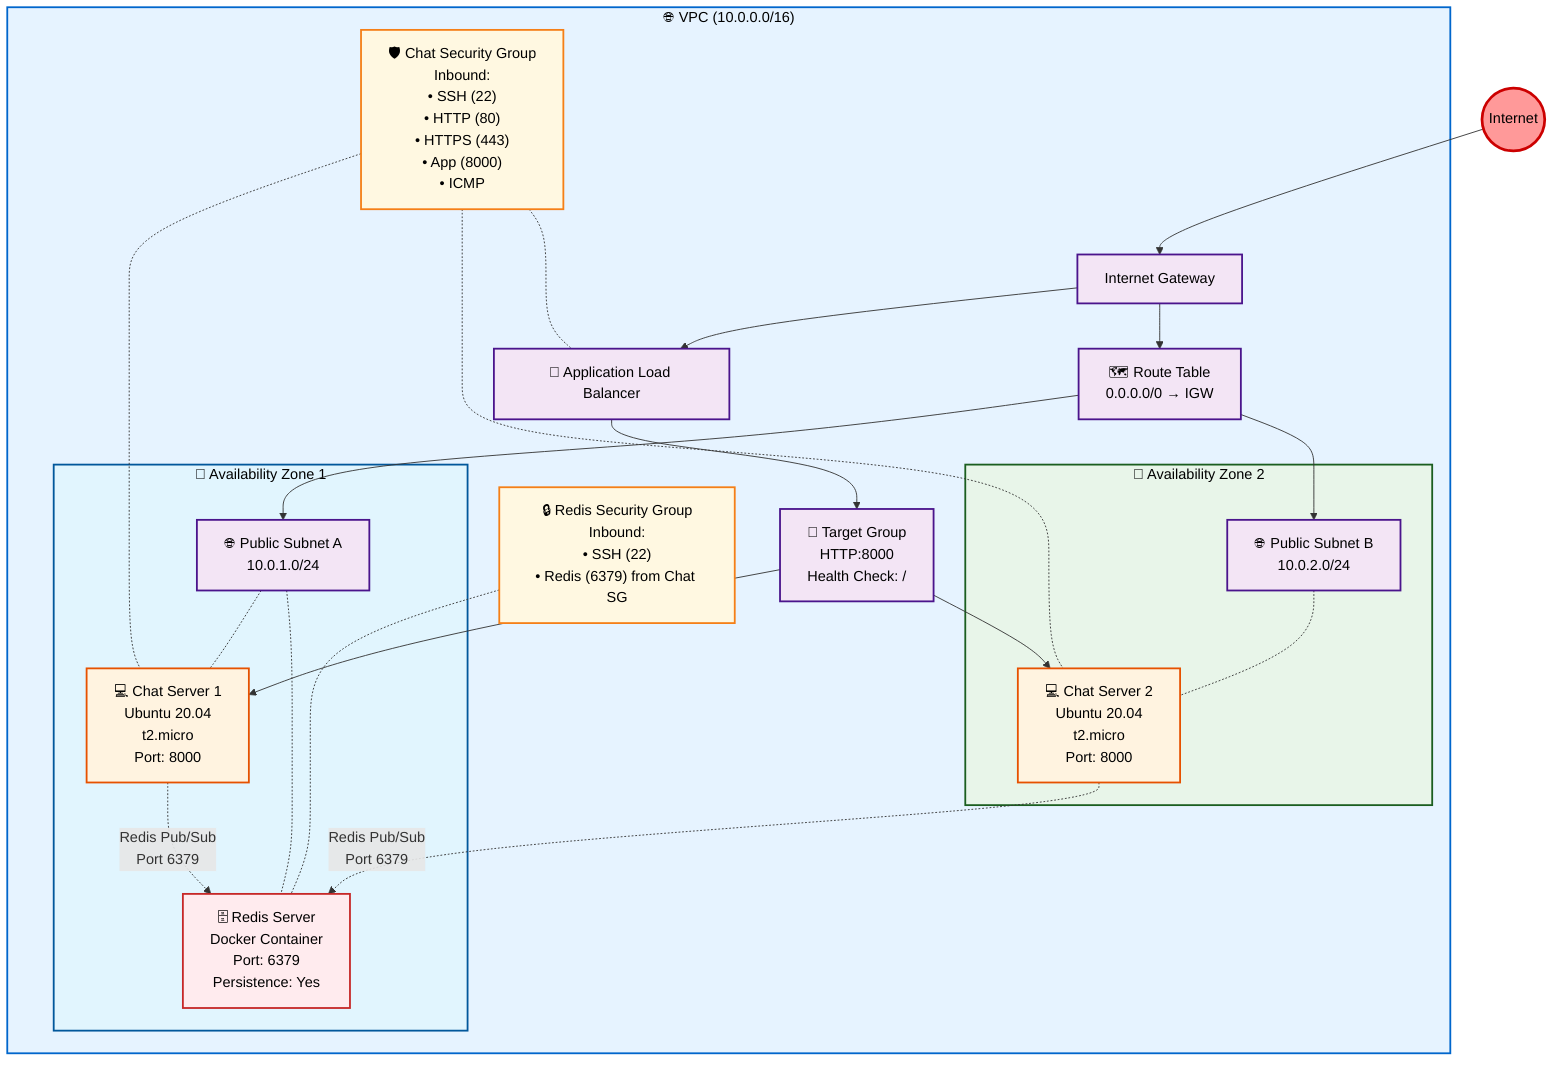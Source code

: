 flowchart TB
    Internet((Internet)) --> IGW[Internet Gateway]
    
    subgraph VPC["🌐 VPC (10.0.0.0/16)"]
        IGW --> ALB[🔄 Application Load Balancer]
        ALB --> TG[🎯 Target Group<br/>HTTP:8000<br/>Health Check: /]
        
        subgraph AZ1["📍 Availability Zone 1"]
            SubnetA["🌐 Public Subnet A<br/>10.0.1.0/24"]
            CS1["💻 Chat Server 1<br/>Ubuntu 20.04<br/>t2.micro<br/>Port: 8000"]
            Redis["🗄️ Redis Server<br/>Docker Container<br/>Port: 6379<br/>Persistence: Yes"]
        end
        
        subgraph AZ2["📍 Availability Zone 2"]
            SubnetB["🌐 Public Subnet B<br/>10.0.2.0/24"]
            CS2["💻 Chat Server 2<br/>Ubuntu 20.04<br/>t2.micro<br/>Port: 8000"]
        end
        
        RT[🗺️ Route Table<br/>0.0.0.0/0 → IGW] --> SubnetA
        RT --> SubnetB
        IGW --> RT
        
        TG --> CS1
        TG --> CS2
        CS1 -.->|"Redis Pub/Sub<br/>Port 6379"| Redis
        CS2 -.->|"Redis Pub/Sub<br/>Port 6379"| Redis
        
        SubnetA -.- CS1
        SubnetA -.- Redis
        SubnetB -.- CS2
        
        CSG["🛡️ Chat Security Group<br/>Inbound:<br/>• SSH (22)<br/>• HTTP (80)<br/>• HTTPS (443)<br/>• App (8000)<br/>• ICMP"] -..- CS1
        CSG -..- CS2
        CSG -..- ALB
        
        RSG["🔒 Redis Security Group<br/>Inbound:<br/>• SSH (22)<br/>• Redis (6379) from Chat SG"] -..- Redis
    end
    
    classDef internetNode fill:#ff9999,stroke:#cc0000,stroke-width:3px,color:#000
    classDef vpcNode fill:#e6f3ff,stroke:#0066cc,stroke-width:2px,color:#000
    classDef az1Node fill:#e1f5fe,stroke:#01579b,stroke-width:2px,color:#000
    classDef az2Node fill:#e8f5e9,stroke:#1b5e20,stroke-width:2px,color:#000
    classDef computeNode fill:#fff3e0,stroke:#e65100,stroke-width:2px,color:#000
    classDef networkNode fill:#f3e5f5,stroke:#4a148c,stroke-width:2px,color:#000
    classDef securityNode fill:#fff8e1,stroke:#f57f17,stroke-width:2px,color:#000
    classDef storageNode fill:#ffebee,stroke:#c62828,stroke-width:2px,color:#000
    
    class Internet internetNode
    class VPC vpcNode
    class AZ1 az1Node
    class AZ2 az2Node
    class CS1,CS2 computeNode
    class IGW,ALB,TG,RT,SubnetA,SubnetB networkNode
    class CSG,RSG securityNode
    class Redis storageNode